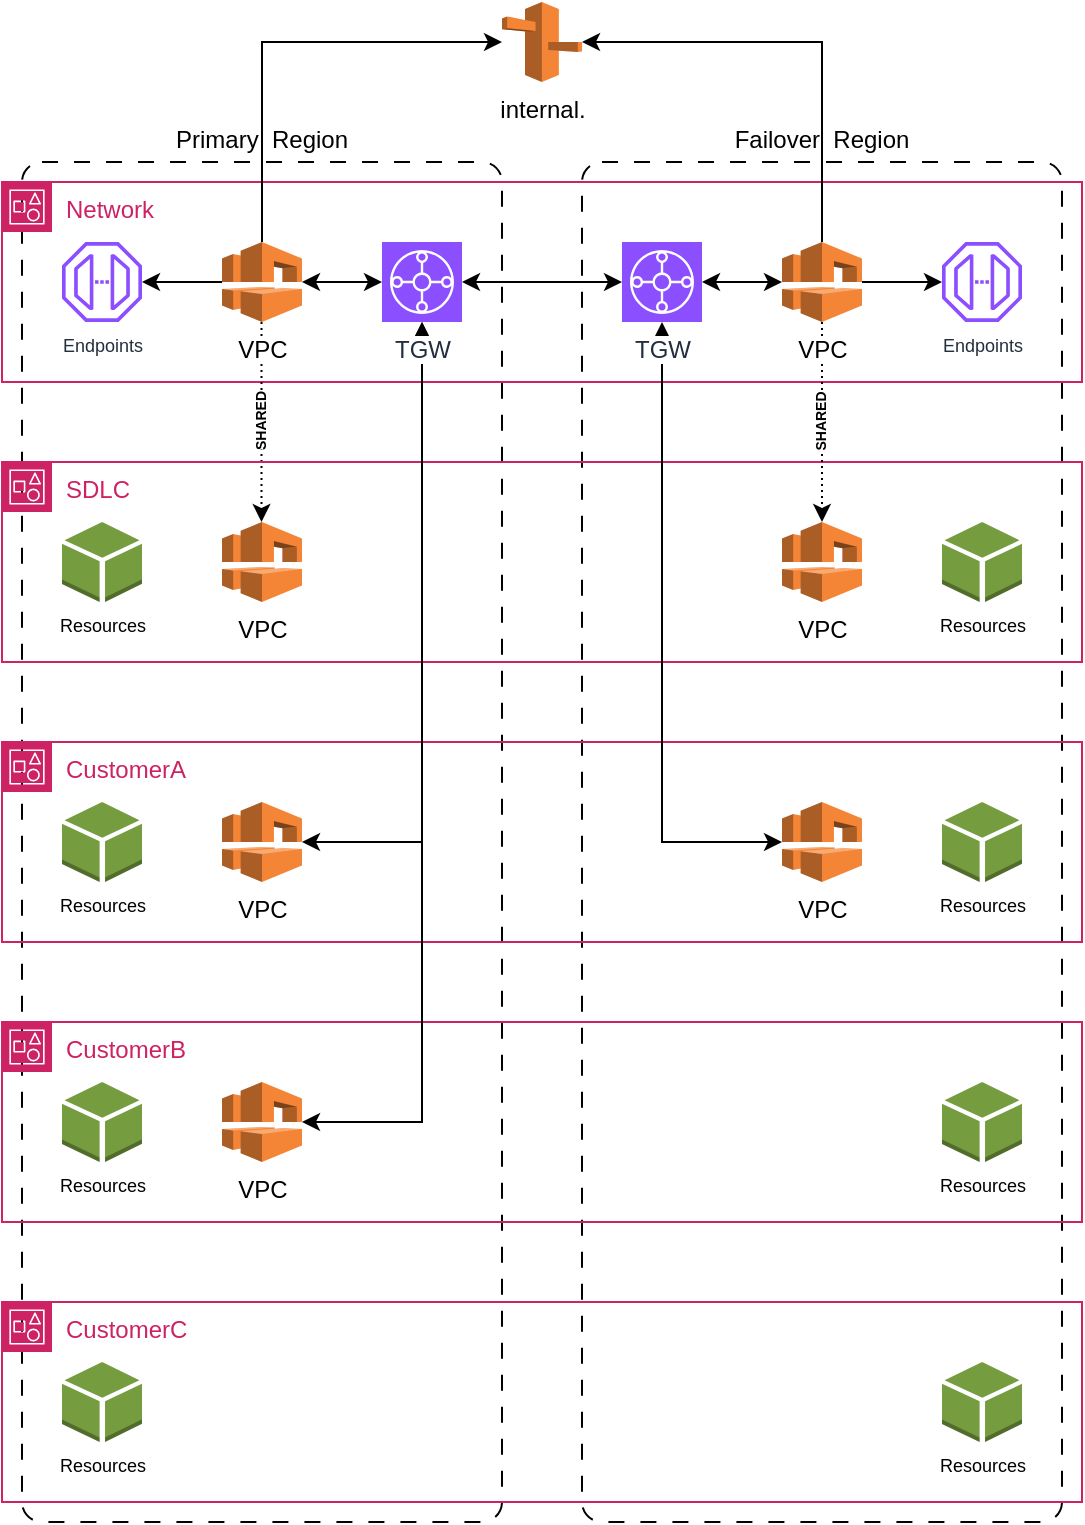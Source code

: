 <mxfile version="24.8.3">
  <diagram name="Page-1" id="q0L0vgY91X1MrZuYyFTR">
    <mxGraphModel dx="1185" dy="637" grid="1" gridSize="10" guides="1" tooltips="1" connect="1" arrows="1" fold="1" page="1" pageScale="1" pageWidth="850" pageHeight="1100" math="0" shadow="0">
      <root>
        <mxCell id="0" />
        <mxCell id="1" parent="0" />
        <mxCell id="aXm4uqC9tLMAgHZubwqG-28" value="Failover&amp;nbsp; Region" style="html=1;align=center;verticalAlign=top;rounded=1;absoluteArcSize=1;arcSize=20;dashed=1;whiteSpace=wrap;horizontal=1;spacingTop=-25;fillColor=none;labelBackgroundColor=default;dashPattern=8 8;" vertex="1" parent="1">
          <mxGeometry x="330" y="120" width="240" height="680" as="geometry" />
        </mxCell>
        <mxCell id="aXm4uqC9tLMAgHZubwqG-27" value="Primary&amp;nbsp; Region" style="html=1;align=center;verticalAlign=top;rounded=1;absoluteArcSize=1;arcSize=20;dashed=1;whiteSpace=wrap;horizontal=1;spacingTop=-25;fillColor=none;labelBackgroundColor=default;dashPattern=8 8;" vertex="1" parent="1">
          <mxGeometry x="50" y="120" width="240" height="680" as="geometry" />
        </mxCell>
        <mxCell id="aXm4uqC9tLMAgHZubwqG-30" value="Network" style="points=[[0,0],[0.25,0],[0.5,0],[0.75,0],[1,0],[1,0.25],[1,0.5],[1,0.75],[1,1],[0.75,1],[0.5,1],[0.25,1],[0,1],[0,0.75],[0,0.5],[0,0.25]];outlineConnect=0;gradientColor=none;html=1;whiteSpace=wrap;fontSize=12;fontStyle=0;container=1;pointerEvents=0;collapsible=0;recursiveResize=0;shape=mxgraph.aws4.group;grIcon=mxgraph.aws4.group_account;strokeColor=#CD2264;fillColor=none;verticalAlign=top;align=left;spacingLeft=30;fontColor=#CD2264;dashed=0;" vertex="1" parent="1">
          <mxGeometry x="40" y="130" width="540" height="100" as="geometry" />
        </mxCell>
        <mxCell id="aXm4uqC9tLMAgHZubwqG-62" value="SHARED" style="edgeStyle=orthogonalEdgeStyle;rounded=0;orthogonalLoop=1;jettySize=auto;html=1;entryX=0.5;entryY=0;entryDx=0;entryDy=0;entryPerimeter=0;dashed=1;horizontal=0;fontSize=7;dashPattern=1 2;fontStyle=1;labelBackgroundColor=default;" edge="1" parent="aXm4uqC9tLMAgHZubwqG-30">
          <mxGeometry relative="1" as="geometry">
            <mxPoint x="129.75" y="70" as="sourcePoint" />
            <mxPoint x="129.75" y="170" as="targetPoint" />
          </mxGeometry>
        </mxCell>
        <mxCell id="aXm4uqC9tLMAgHZubwqG-42" value="SDLC " style="points=[[0,0],[0.25,0],[0.5,0],[0.75,0],[1,0],[1,0.25],[1,0.5],[1,0.75],[1,1],[0.75,1],[0.5,1],[0.25,1],[0,1],[0,0.75],[0,0.5],[0,0.25]];outlineConnect=0;gradientColor=none;html=1;whiteSpace=wrap;fontSize=12;fontStyle=0;container=1;pointerEvents=0;collapsible=0;recursiveResize=0;shape=mxgraph.aws4.group;grIcon=mxgraph.aws4.group_account;strokeColor=#CD2264;fillColor=none;verticalAlign=top;align=left;spacingLeft=30;fontColor=#CD2264;dashed=0;" vertex="1" parent="1">
          <mxGeometry x="40" y="270" width="540" height="100" as="geometry" />
        </mxCell>
        <mxCell id="aXm4uqC9tLMAgHZubwqG-64" value="Resources" style="outlineConnect=0;dashed=0;verticalLabelPosition=bottom;verticalAlign=top;align=center;html=1;shape=mxgraph.aws3.resources;fillColor=#759C3E;gradientColor=none;fontSize=9;" vertex="1" parent="aXm4uqC9tLMAgHZubwqG-42">
          <mxGeometry x="30" y="30" width="40" height="40" as="geometry" />
        </mxCell>
        <mxCell id="aXm4uqC9tLMAgHZubwqG-45" value="CustomerA" style="points=[[0,0],[0.25,0],[0.5,0],[0.75,0],[1,0],[1,0.25],[1,0.5],[1,0.75],[1,1],[0.75,1],[0.5,1],[0.25,1],[0,1],[0,0.75],[0,0.5],[0,0.25]];outlineConnect=0;gradientColor=none;html=1;whiteSpace=wrap;fontSize=12;fontStyle=0;container=1;pointerEvents=0;collapsible=0;recursiveResize=0;shape=mxgraph.aws4.group;grIcon=mxgraph.aws4.group_account;strokeColor=#CD2264;fillColor=none;verticalAlign=top;align=left;spacingLeft=30;fontColor=#CD2264;dashed=0;" vertex="1" parent="1">
          <mxGeometry x="40" y="410" width="540" height="100" as="geometry" />
        </mxCell>
        <mxCell id="aXm4uqC9tLMAgHZubwqG-48" value="CustomerB" style="points=[[0,0],[0.25,0],[0.5,0],[0.75,0],[1,0],[1,0.25],[1,0.5],[1,0.75],[1,1],[0.75,1],[0.5,1],[0.25,1],[0,1],[0,0.75],[0,0.5],[0,0.25]];outlineConnect=0;gradientColor=none;html=1;whiteSpace=wrap;fontSize=12;fontStyle=0;container=1;pointerEvents=0;collapsible=0;recursiveResize=0;shape=mxgraph.aws4.group;grIcon=mxgraph.aws4.group_account;strokeColor=#CD2264;fillColor=none;verticalAlign=top;align=left;spacingLeft=30;fontColor=#CD2264;dashed=0;" vertex="1" parent="1">
          <mxGeometry x="40" y="550" width="540" height="100" as="geometry" />
        </mxCell>
        <mxCell id="aXm4uqC9tLMAgHZubwqG-50" value="CustomerC" style="points=[[0,0],[0.25,0],[0.5,0],[0.75,0],[1,0],[1,0.25],[1,0.5],[1,0.75],[1,1],[0.75,1],[0.5,1],[0.25,1],[0,1],[0,0.75],[0,0.5],[0,0.25]];outlineConnect=0;gradientColor=none;html=1;whiteSpace=wrap;fontSize=12;fontStyle=0;container=1;pointerEvents=0;collapsible=0;recursiveResize=0;shape=mxgraph.aws4.group;grIcon=mxgraph.aws4.group_account;strokeColor=#CD2264;fillColor=none;verticalAlign=top;align=left;spacingLeft=30;fontColor=#CD2264;dashed=0;" vertex="1" parent="1">
          <mxGeometry x="40" y="690" width="540" height="100" as="geometry" />
        </mxCell>
        <mxCell id="aXm4uqC9tLMAgHZubwqG-21" style="edgeStyle=orthogonalEdgeStyle;rounded=0;orthogonalLoop=1;jettySize=auto;html=1;exitX=0.5;exitY=0;exitDx=0;exitDy=0;exitPerimeter=0;" edge="1" parent="1" source="aXm4uqC9tLMAgHZubwqG-2" target="aXm4uqC9tLMAgHZubwqG-18">
          <mxGeometry relative="1" as="geometry">
            <mxPoint x="230" as="targetPoint" />
            <mxPoint x="169.97" y="50" as="sourcePoint" />
            <Array as="points">
              <mxPoint x="170" y="60" />
            </Array>
          </mxGeometry>
        </mxCell>
        <mxCell id="aXm4uqC9tLMAgHZubwqG-22" style="edgeStyle=orthogonalEdgeStyle;rounded=0;orthogonalLoop=1;jettySize=auto;html=1;entryX=0.5;entryY=0;entryDx=0;entryDy=0;entryPerimeter=0;startArrow=classic;startFill=1;endArrow=none;endFill=0;" edge="1" parent="1" source="aXm4uqC9tLMAgHZubwqG-18" target="aXm4uqC9tLMAgHZubwqG-7">
          <mxGeometry relative="1" as="geometry" />
        </mxCell>
        <mxCell id="aXm4uqC9tLMAgHZubwqG-59" style="edgeStyle=orthogonalEdgeStyle;rounded=0;orthogonalLoop=1;jettySize=auto;html=1;startArrow=classic;startFill=1;" edge="1" parent="1" source="aXm4uqC9tLMAgHZubwqG-44" target="aXm4uqC9tLMAgHZubwqG-5">
          <mxGeometry relative="1" as="geometry" />
        </mxCell>
        <mxCell id="aXm4uqC9tLMAgHZubwqG-52" style="edgeStyle=orthogonalEdgeStyle;rounded=0;orthogonalLoop=1;jettySize=auto;html=1;entryX=0.5;entryY=1;entryDx=0;entryDy=0;entryPerimeter=0;startArrow=classic;startFill=1;" edge="1" parent="1" source="aXm4uqC9tLMAgHZubwqG-43" target="aXm4uqC9tLMAgHZubwqG-4">
          <mxGeometry relative="1" as="geometry" />
        </mxCell>
        <mxCell id="aXm4uqC9tLMAgHZubwqG-53" style="edgeStyle=orthogonalEdgeStyle;rounded=0;orthogonalLoop=1;jettySize=auto;html=1;entryX=0.5;entryY=1;entryDx=0;entryDy=0;entryPerimeter=0;startArrow=classic;startFill=1;" edge="1" parent="1" source="aXm4uqC9tLMAgHZubwqG-46" target="aXm4uqC9tLMAgHZubwqG-4">
          <mxGeometry relative="1" as="geometry" />
        </mxCell>
        <mxCell id="aXm4uqC9tLMAgHZubwqG-58" value="SHARED" style="edgeStyle=orthogonalEdgeStyle;rounded=0;orthogonalLoop=1;jettySize=auto;html=1;entryX=0.5;entryY=0;entryDx=0;entryDy=0;entryPerimeter=0;dashed=1;horizontal=0;fontSize=7;dashPattern=1 2;fontStyle=1;labelBackgroundColor=default;" edge="1" parent="1" source="aXm4uqC9tLMAgHZubwqG-7" target="aXm4uqC9tLMAgHZubwqG-36">
          <mxGeometry relative="1" as="geometry" />
        </mxCell>
        <mxCell id="aXm4uqC9tLMAgHZubwqG-12" style="edgeStyle=orthogonalEdgeStyle;rounded=0;orthogonalLoop=1;jettySize=auto;html=1;" edge="1" parent="1" source="aXm4uqC9tLMAgHZubwqG-2" target="aXm4uqC9tLMAgHZubwqG-11">
          <mxGeometry relative="1" as="geometry" />
        </mxCell>
        <mxCell id="aXm4uqC9tLMAgHZubwqG-19" style="edgeStyle=orthogonalEdgeStyle;rounded=0;orthogonalLoop=1;jettySize=auto;html=1;" edge="1" parent="1" source="aXm4uqC9tLMAgHZubwqG-7" target="aXm4uqC9tLMAgHZubwqG-17">
          <mxGeometry relative="1" as="geometry" />
        </mxCell>
        <mxCell id="aXm4uqC9tLMAgHZubwqG-8" style="edgeStyle=orthogonalEdgeStyle;rounded=0;orthogonalLoop=1;jettySize=auto;html=1;entryX=0;entryY=0.5;entryDx=0;entryDy=0;entryPerimeter=0;startArrow=classic;startFill=1;" edge="1" parent="1" source="aXm4uqC9tLMAgHZubwqG-4" target="aXm4uqC9tLMAgHZubwqG-5">
          <mxGeometry relative="1" as="geometry" />
        </mxCell>
        <mxCell id="aXm4uqC9tLMAgHZubwqG-9" style="edgeStyle=orthogonalEdgeStyle;rounded=0;orthogonalLoop=1;jettySize=auto;html=1;entryX=0;entryY=0.5;entryDx=0;entryDy=0;entryPerimeter=0;startArrow=classic;startFill=1;" edge="1" parent="1" source="aXm4uqC9tLMAgHZubwqG-2" target="aXm4uqC9tLMAgHZubwqG-4">
          <mxGeometry relative="1" as="geometry" />
        </mxCell>
        <mxCell id="aXm4uqC9tLMAgHZubwqG-10" style="edgeStyle=orthogonalEdgeStyle;rounded=0;orthogonalLoop=1;jettySize=auto;html=1;entryX=0;entryY=0.5;entryDx=0;entryDy=0;entryPerimeter=0;startArrow=classic;startFill=1;" edge="1" parent="1" source="aXm4uqC9tLMAgHZubwqG-5" target="aXm4uqC9tLMAgHZubwqG-7">
          <mxGeometry relative="1" as="geometry" />
        </mxCell>
        <mxCell id="aXm4uqC9tLMAgHZubwqG-18" value="internal." style="outlineConnect=0;dashed=0;verticalLabelPosition=bottom;verticalAlign=top;align=center;html=1;shape=mxgraph.aws3.route_53;fillColor=#F58536;gradientColor=none;" vertex="1" parent="1">
          <mxGeometry x="290" y="40" width="40" height="40" as="geometry" />
        </mxCell>
        <mxCell id="aXm4uqC9tLMAgHZubwqG-2" value="VPC" style="outlineConnect=0;dashed=0;verticalLabelPosition=bottom;verticalAlign=top;align=center;html=1;shape=mxgraph.aws3.vpc;fillColor=#F58536;gradientColor=none;labelBackgroundColor=default;" vertex="1" parent="1">
          <mxGeometry x="150" y="160" width="40" height="40" as="geometry" />
        </mxCell>
        <mxCell id="aXm4uqC9tLMAgHZubwqG-4" value="TGW" style="sketch=0;points=[[0,0,0],[0.25,0,0],[0.5,0,0],[0.75,0,0],[1,0,0],[0,1,0],[0.25,1,0],[0.5,1,0],[0.75,1,0],[1,1,0],[0,0.25,0],[0,0.5,0],[0,0.75,0],[1,0.25,0],[1,0.5,0],[1,0.75,0]];outlineConnect=0;fontColor=#232F3E;fillColor=#8C4FFF;strokeColor=#ffffff;dashed=0;verticalLabelPosition=bottom;verticalAlign=top;align=center;html=1;fontSize=12;fontStyle=0;aspect=fixed;shape=mxgraph.aws4.resourceIcon;resIcon=mxgraph.aws4.transit_gateway;labelBackgroundColor=default;" vertex="1" parent="1">
          <mxGeometry x="230" y="160" width="40" height="40" as="geometry" />
        </mxCell>
        <mxCell id="aXm4uqC9tLMAgHZubwqG-5" value="TGW" style="sketch=0;points=[[0,0,0],[0.25,0,0],[0.5,0,0],[0.75,0,0],[1,0,0],[0,1,0],[0.25,1,0],[0.5,1,0],[0.75,1,0],[1,1,0],[0,0.25,0],[0,0.5,0],[0,0.75,0],[1,0.25,0],[1,0.5,0],[1,0.75,0]];outlineConnect=0;fontColor=#232F3E;fillColor=#8C4FFF;strokeColor=#ffffff;dashed=0;verticalLabelPosition=bottom;verticalAlign=top;align=center;html=1;fontSize=12;fontStyle=0;aspect=fixed;shape=mxgraph.aws4.resourceIcon;resIcon=mxgraph.aws4.transit_gateway;labelBackgroundColor=default;" vertex="1" parent="1">
          <mxGeometry x="350" y="160" width="40" height="40" as="geometry" />
        </mxCell>
        <mxCell id="aXm4uqC9tLMAgHZubwqG-7" value="VPC" style="outlineConnect=0;dashed=0;verticalLabelPosition=bottom;verticalAlign=top;align=center;html=1;shape=mxgraph.aws3.vpc;fillColor=#F58536;gradientColor=none;labelBackgroundColor=default;" vertex="1" parent="1">
          <mxGeometry x="430" y="160" width="40" height="40" as="geometry" />
        </mxCell>
        <mxCell id="aXm4uqC9tLMAgHZubwqG-11" value="Endpoints" style="sketch=0;outlineConnect=0;fontColor=#232F3E;gradientColor=none;fillColor=#8C4FFF;strokeColor=none;dashed=0;verticalLabelPosition=bottom;verticalAlign=top;align=center;html=1;fontSize=9;fontStyle=0;aspect=fixed;pointerEvents=1;shape=mxgraph.aws4.endpoint;labelBackgroundColor=default;" vertex="1" parent="1">
          <mxGeometry x="70" y="160" width="40" height="40" as="geometry" />
        </mxCell>
        <mxCell id="aXm4uqC9tLMAgHZubwqG-17" value="Endpoints" style="sketch=0;outlineConnect=0;fontColor=#232F3E;gradientColor=none;fillColor=#8C4FFF;strokeColor=none;dashed=0;verticalLabelPosition=bottom;verticalAlign=top;align=center;html=1;fontSize=9;fontStyle=0;aspect=fixed;pointerEvents=1;shape=mxgraph.aws4.endpoint;labelBackgroundColor=default;" vertex="1" parent="1">
          <mxGeometry x="510" y="160" width="40" height="40" as="geometry" />
        </mxCell>
        <mxCell id="aXm4uqC9tLMAgHZubwqG-32" value="VPC" style="outlineConnect=0;dashed=0;verticalLabelPosition=bottom;verticalAlign=top;align=center;html=1;shape=mxgraph.aws3.vpc;fillColor=#F58536;gradientColor=none;labelBackgroundColor=default;" vertex="1" parent="1">
          <mxGeometry x="150" y="300" width="40" height="40" as="geometry" />
        </mxCell>
        <mxCell id="aXm4uqC9tLMAgHZubwqG-36" value="VPC" style="outlineConnect=0;dashed=0;verticalLabelPosition=bottom;verticalAlign=top;align=center;html=1;shape=mxgraph.aws3.vpc;fillColor=#F58536;gradientColor=none;labelBackgroundColor=default;" vertex="1" parent="1">
          <mxGeometry x="430" y="300" width="40" height="40" as="geometry" />
        </mxCell>
        <mxCell id="aXm4uqC9tLMAgHZubwqG-43" value="VPC" style="outlineConnect=0;dashed=0;verticalLabelPosition=bottom;verticalAlign=top;align=center;html=1;shape=mxgraph.aws3.vpc;fillColor=#F58536;gradientColor=none;labelBackgroundColor=default;" vertex="1" parent="1">
          <mxGeometry x="150" y="440" width="40" height="40" as="geometry" />
        </mxCell>
        <mxCell id="aXm4uqC9tLMAgHZubwqG-44" value="VPC" style="outlineConnect=0;dashed=0;verticalLabelPosition=bottom;verticalAlign=top;align=center;html=1;shape=mxgraph.aws3.vpc;fillColor=#F58536;gradientColor=none;labelBackgroundColor=default;" vertex="1" parent="1">
          <mxGeometry x="430" y="440" width="40" height="40" as="geometry" />
        </mxCell>
        <mxCell id="aXm4uqC9tLMAgHZubwqG-46" value="VPC" style="outlineConnect=0;dashed=0;verticalLabelPosition=bottom;verticalAlign=top;align=center;html=1;shape=mxgraph.aws3.vpc;fillColor=#F58536;gradientColor=none;labelBackgroundColor=default;" vertex="1" parent="1">
          <mxGeometry x="150" y="580" width="40" height="40" as="geometry" />
        </mxCell>
        <mxCell id="aXm4uqC9tLMAgHZubwqG-66" value="Resources" style="outlineConnect=0;dashed=0;verticalLabelPosition=bottom;verticalAlign=top;align=center;html=1;shape=mxgraph.aws3.resources;fillColor=#759C3E;gradientColor=none;fontSize=9;" vertex="1" parent="1">
          <mxGeometry x="510" y="300" width="40" height="40" as="geometry" />
        </mxCell>
        <mxCell id="aXm4uqC9tLMAgHZubwqG-67" value="Resources" style="outlineConnect=0;dashed=0;verticalLabelPosition=bottom;verticalAlign=top;align=center;html=1;shape=mxgraph.aws3.resources;fillColor=#759C3E;gradientColor=none;fontSize=9;" vertex="1" parent="1">
          <mxGeometry x="70" y="440" width="40" height="40" as="geometry" />
        </mxCell>
        <mxCell id="aXm4uqC9tLMAgHZubwqG-68" value="Resources" style="outlineConnect=0;dashed=0;verticalLabelPosition=bottom;verticalAlign=top;align=center;html=1;shape=mxgraph.aws3.resources;fillColor=#759C3E;gradientColor=none;fontSize=9;" vertex="1" parent="1">
          <mxGeometry x="510" y="440" width="40" height="40" as="geometry" />
        </mxCell>
        <mxCell id="aXm4uqC9tLMAgHZubwqG-69" value="Resources" style="outlineConnect=0;dashed=0;verticalLabelPosition=bottom;verticalAlign=top;align=center;html=1;shape=mxgraph.aws3.resources;fillColor=#759C3E;gradientColor=none;fontSize=9;" vertex="1" parent="1">
          <mxGeometry x="70" y="580" width="40" height="40" as="geometry" />
        </mxCell>
        <mxCell id="aXm4uqC9tLMAgHZubwqG-70" value="Resources" style="outlineConnect=0;dashed=0;verticalLabelPosition=bottom;verticalAlign=top;align=center;html=1;shape=mxgraph.aws3.resources;fillColor=#759C3E;gradientColor=none;fontSize=9;" vertex="1" parent="1">
          <mxGeometry x="510" y="580" width="40" height="40" as="geometry" />
        </mxCell>
        <mxCell id="aXm4uqC9tLMAgHZubwqG-71" value="Resources" style="outlineConnect=0;dashed=0;verticalLabelPosition=bottom;verticalAlign=top;align=center;html=1;shape=mxgraph.aws3.resources;fillColor=#759C3E;gradientColor=none;fontSize=9;" vertex="1" parent="1">
          <mxGeometry x="70" y="720" width="40" height="40" as="geometry" />
        </mxCell>
        <mxCell id="aXm4uqC9tLMAgHZubwqG-72" value="Resources" style="outlineConnect=0;dashed=0;verticalLabelPosition=bottom;verticalAlign=top;align=center;html=1;shape=mxgraph.aws3.resources;fillColor=#759C3E;gradientColor=none;fontSize=9;" vertex="1" parent="1">
          <mxGeometry x="510" y="720" width="40" height="40" as="geometry" />
        </mxCell>
      </root>
    </mxGraphModel>
  </diagram>
</mxfile>
